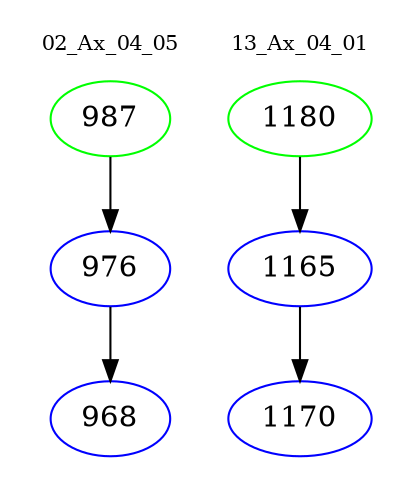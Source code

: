 digraph{
subgraph cluster_0 {
color = white
label = "02_Ax_04_05";
fontsize=10;
T0_987 [label="987", color="green"]
T0_987 -> T0_976 [color="black"]
T0_976 [label="976", color="blue"]
T0_976 -> T0_968 [color="black"]
T0_968 [label="968", color="blue"]
}
subgraph cluster_1 {
color = white
label = "13_Ax_04_01";
fontsize=10;
T1_1180 [label="1180", color="green"]
T1_1180 -> T1_1165 [color="black"]
T1_1165 [label="1165", color="blue"]
T1_1165 -> T1_1170 [color="black"]
T1_1170 [label="1170", color="blue"]
}
}
